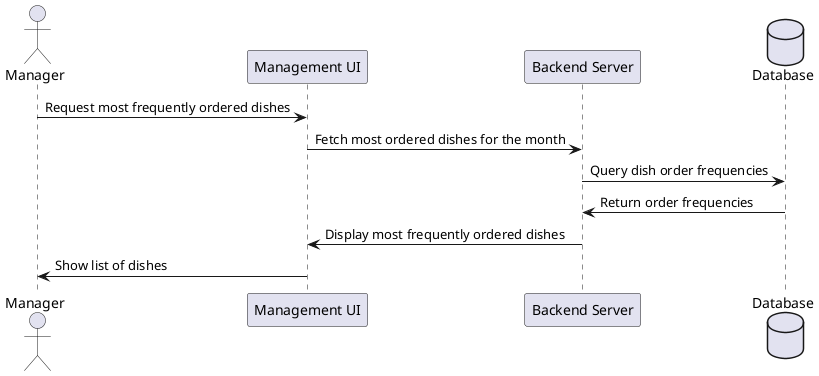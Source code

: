 @startuml
actor Manager as manager
participant "Management UI" as UI
participant "Backend Server" as Backend
database "Database" as DB

manager -> UI : Request most frequently ordered dishes
UI -> Backend : Fetch most ordered dishes for the month
Backend -> DB : Query dish order frequencies
DB -> Backend : Return order frequencies
Backend -> UI : Display most frequently ordered dishes
UI -> manager : Show list of dishes
@enduml